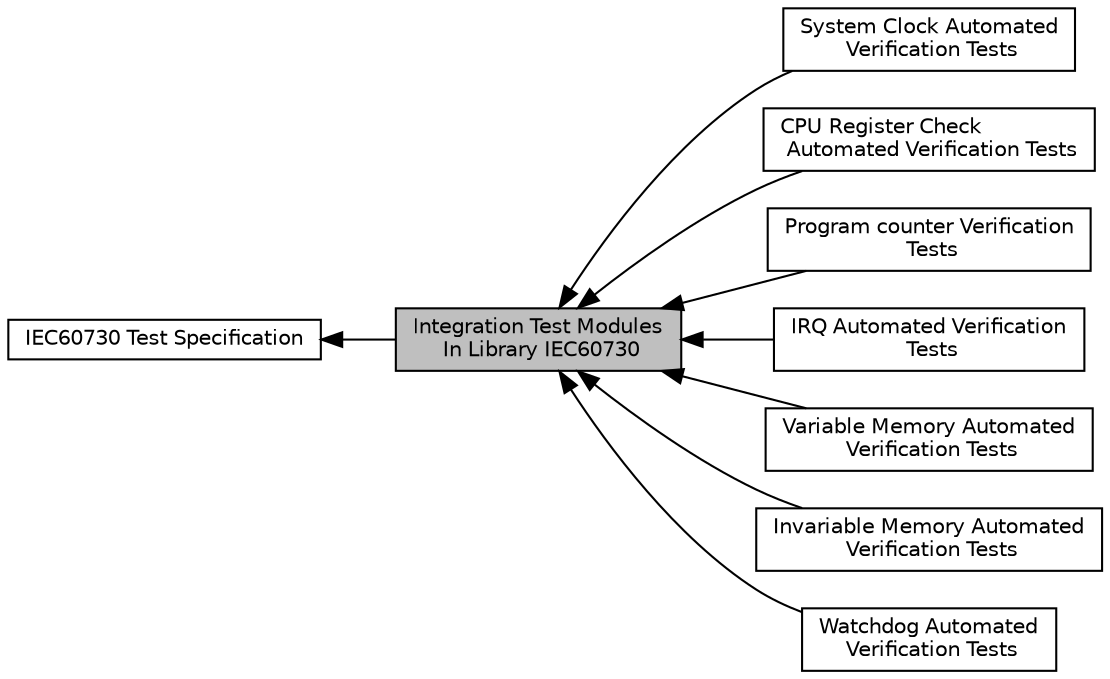 digraph "Integration Test Modules In Library IEC60730"
{
  edge [fontname="Helvetica",fontsize="10",labelfontname="Helvetica",labelfontsize="10"];
  node [fontname="Helvetica",fontsize="10",shape=box];
  rankdir=LR;
  Node7 [label="System Clock Automated\l Verification Tests",height=0.2,width=0.4,color="black", fillcolor="white", style="filled",URL="$group__IEC60730__SYSTEM__CLOCK__VERIFICATION.html",tooltip="Python script for the IEC60730 system clock Verification tests."];
  Node3 [label="CPU Register Check\l Automated Verification Tests",height=0.2,width=0.4,color="black", fillcolor="white", style="filled",URL="$group__IEC60730__CPU__REGISTERS__VERIFICATION.html",tooltip="Python script for the IEC60730 CPU Register Check Verification tests."];
  Node6 [label="Program counter Verification\l Tests",height=0.2,width=0.4,color="black", fillcolor="white", style="filled",URL="$group__IEC60730__PROGRAMME__COUNTER__VERIFICATION.html",tooltip="Python script for the IEC60730 Program counter Verification tests."];
  Node5 [label="IRQ Automated Verification\l Tests",height=0.2,width=0.4,color="black", fillcolor="white", style="filled",URL="$group__IEC60730__IRQ__VERIFICATION.html",tooltip="Python script for the IEC60730 IRQ plausibility verification tests."];
  Node1 [label="Integration Test Modules\l In Library IEC60730",height=0.2,width=0.4,color="black", fillcolor="grey75", style="filled", fontcolor="black",tooltip=" "];
  Node2 [label="IEC60730 Test Specification",height=0.2,width=0.4,color="black", fillcolor="white", style="filled",URL="$group__IEC60730__VERIFICATION.html",tooltip="Automated tests for validating correct firmware operation."];
  Node8 [label="Variable Memory Automated\l Verification Tests",height=0.2,width=0.4,color="black", fillcolor="white", style="filled",URL="$group__IEC60730__VARIABLE__MEMORY__VERIFICATION.html",tooltip="Python script for the IEC60730 Variable Memory plausibility verification tests."];
  Node4 [label="Invariable Memory Automated\l Verification Tests",height=0.2,width=0.4,color="black", fillcolor="white", style="filled",URL="$group__IEC60730__INVARIABLE__MEMORY__VERIFICATION.html",tooltip="Python script for the IEC60730 Invariable Memory plausibility verification tests."];
  Node9 [label="Watchdog Automated\l Verification Tests",height=0.2,width=0.4,color="black", fillcolor="white", style="filled",URL="$group__IEC60730__WATCHDOG__VERIFICATION.html",tooltip="Python script for the IEC60730 Watchdog timer Verification tests."];
  Node2->Node1 [shape=plaintext, dir="back", style="solid"];
  Node1->Node3 [shape=plaintext, dir="back", style="solid"];
  Node1->Node4 [shape=plaintext, dir="back", style="solid"];
  Node1->Node5 [shape=plaintext, dir="back", style="solid"];
  Node1->Node6 [shape=plaintext, dir="back", style="solid"];
  Node1->Node7 [shape=plaintext, dir="back", style="solid"];
  Node1->Node8 [shape=plaintext, dir="back", style="solid"];
  Node1->Node9 [shape=plaintext, dir="back", style="solid"];
}
